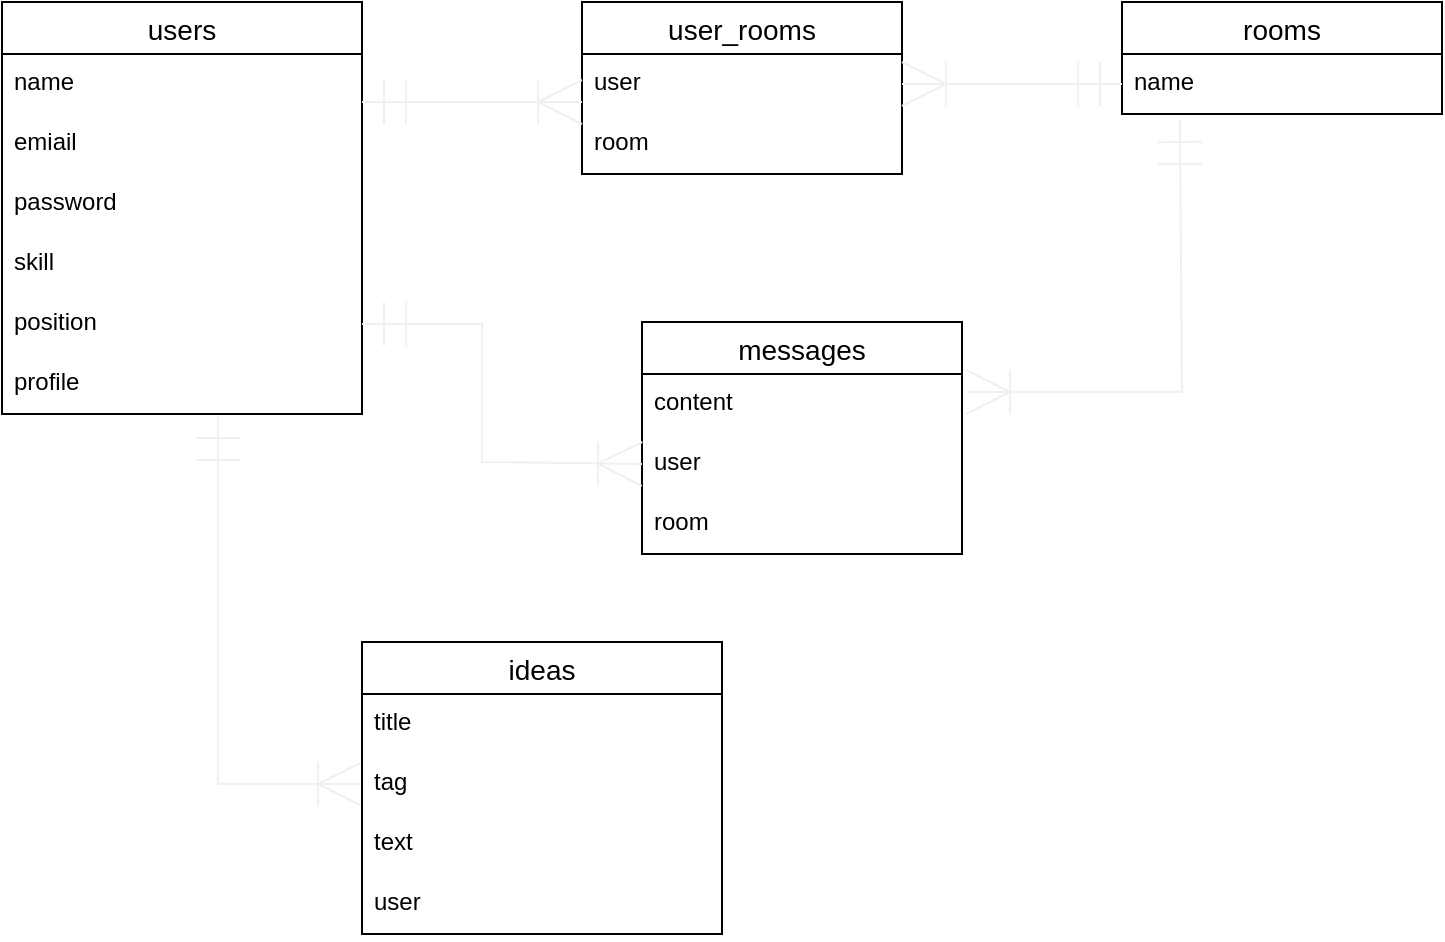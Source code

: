 <mxfile version="13.6.5">
    <diagram id="nzXN5QlKIVG1GLNE_rwd" name="ページ1">
        <mxGraphModel dx="924" dy="785" grid="1" gridSize="10" guides="1" tooltips="1" connect="1" arrows="1" fold="1" page="1" pageScale="1" pageWidth="827" pageHeight="1169" math="0" shadow="0">
            <root>
                <mxCell id="0"/>
                <mxCell id="1" parent="0"/>
                <mxCell id="2" value="users" style="swimlane;fontStyle=0;childLayout=stackLayout;horizontal=1;startSize=26;horizontalStack=0;resizeParent=1;resizeParentMax=0;resizeLast=0;collapsible=1;marginBottom=0;align=center;fontSize=14;" parent="1" vertex="1">
                    <mxGeometry x="40" y="80" width="180" height="206" as="geometry"/>
                </mxCell>
                <mxCell id="3" value="name" style="text;strokeColor=none;fillColor=none;spacingLeft=4;spacingRight=4;overflow=hidden;rotatable=0;points=[[0,0.5],[1,0.5]];portConstraint=eastwest;fontSize=12;" parent="2" vertex="1">
                    <mxGeometry y="26" width="180" height="30" as="geometry"/>
                </mxCell>
                <mxCell id="4" value="emiail" style="text;strokeColor=none;fillColor=none;spacingLeft=4;spacingRight=4;overflow=hidden;rotatable=0;points=[[0,0.5],[1,0.5]];portConstraint=eastwest;fontSize=12;" parent="2" vertex="1">
                    <mxGeometry y="56" width="180" height="30" as="geometry"/>
                </mxCell>
                <mxCell id="5" value="password" style="text;strokeColor=none;fillColor=none;spacingLeft=4;spacingRight=4;overflow=hidden;rotatable=0;points=[[0,0.5],[1,0.5]];portConstraint=eastwest;fontSize=12;" parent="2" vertex="1">
                    <mxGeometry y="86" width="180" height="30" as="geometry"/>
                </mxCell>
                <mxCell id="6" value="skill" style="text;strokeColor=none;fillColor=none;spacingLeft=4;spacingRight=4;overflow=hidden;rotatable=0;points=[[0,0.5],[1,0.5]];portConstraint=eastwest;fontSize=12;" parent="2" vertex="1">
                    <mxGeometry y="116" width="180" height="30" as="geometry"/>
                </mxCell>
                <mxCell id="7" value="position" style="text;strokeColor=none;fillColor=none;spacingLeft=4;spacingRight=4;overflow=hidden;rotatable=0;points=[[0,0.5],[1,0.5]];portConstraint=eastwest;fontSize=12;" parent="2" vertex="1">
                    <mxGeometry y="146" width="180" height="30" as="geometry"/>
                </mxCell>
                <mxCell id="8" value="profile" style="text;strokeColor=none;fillColor=none;spacingLeft=4;spacingRight=4;overflow=hidden;rotatable=0;points=[[0,0.5],[1,0.5]];portConstraint=eastwest;fontSize=12;" parent="2" vertex="1">
                    <mxGeometry y="176" width="180" height="30" as="geometry"/>
                </mxCell>
                <mxCell id="16" value="rooms" style="swimlane;fontStyle=0;childLayout=stackLayout;horizontal=1;startSize=26;horizontalStack=0;resizeParent=1;resizeParentMax=0;resizeLast=0;collapsible=1;marginBottom=0;align=center;fontSize=14;" parent="1" vertex="1">
                    <mxGeometry x="600" y="80" width="160" height="56" as="geometry"/>
                </mxCell>
                <mxCell id="17" value="name" style="text;strokeColor=none;fillColor=none;spacingLeft=4;spacingRight=4;overflow=hidden;rotatable=0;points=[[0,0.5],[1,0.5]];portConstraint=eastwest;fontSize=12;" parent="16" vertex="1">
                    <mxGeometry y="26" width="160" height="30" as="geometry"/>
                </mxCell>
                <mxCell id="25" value="user_rooms" style="swimlane;fontStyle=0;childLayout=stackLayout;horizontal=1;startSize=26;horizontalStack=0;resizeParent=1;resizeParentMax=0;resizeLast=0;collapsible=1;marginBottom=0;align=center;fontSize=14;" parent="1" vertex="1">
                    <mxGeometry x="330" y="80" width="160" height="86" as="geometry"/>
                </mxCell>
                <mxCell id="27" value="user" style="text;strokeColor=none;fillColor=none;spacingLeft=4;spacingRight=4;overflow=hidden;rotatable=0;points=[[0,0.5],[1,0.5]];portConstraint=eastwest;fontSize=12;" parent="25" vertex="1">
                    <mxGeometry y="26" width="160" height="30" as="geometry"/>
                </mxCell>
                <mxCell id="43" value="room" style="text;strokeColor=none;fillColor=none;spacingLeft=4;spacingRight=4;overflow=hidden;rotatable=0;points=[[0,0.5],[1,0.5]];portConstraint=eastwest;fontSize=12;" parent="25" vertex="1">
                    <mxGeometry y="56" width="160" height="30" as="geometry"/>
                </mxCell>
                <mxCell id="35" value="" style="endArrow=ERoneToMany;html=1;rounded=0;strokeColor=#f0f0f0;startArrow=ERmandOne;startFill=0;endSize=20;endFill=0;startSize=20;jumpSize=20;" parent="1" edge="1">
                    <mxGeometry relative="1" as="geometry">
                        <mxPoint x="220" y="130" as="sourcePoint"/>
                        <mxPoint x="330" y="130" as="targetPoint"/>
                    </mxGeometry>
                </mxCell>
                <mxCell id="37" value="" style="endArrow=ERoneToMany;html=1;rounded=0;strokeColor=#f0f0f0;startArrow=ERmandOne;startFill=0;endSize=20;endFill=0;startSize=20;jumpSize=20;entryX=1;entryY=0.5;entryDx=0;entryDy=0;exitX=0;exitY=0.5;exitDx=0;exitDy=0;" parent="1" source="17" edge="1">
                    <mxGeometry relative="1" as="geometry">
                        <mxPoint x="540" y="180" as="sourcePoint"/>
                        <mxPoint x="490" y="121" as="targetPoint"/>
                    </mxGeometry>
                </mxCell>
                <mxCell id="38" value="" style="endArrow=ERoneToMany;html=1;rounded=0;strokeColor=#f0f0f0;startArrow=ERmandOne;startFill=0;endSize=20;endFill=0;startSize=20;jumpSize=20;entryX=0;entryY=0.5;entryDx=0;entryDy=0;" parent="1" target="11" edge="1">
                    <mxGeometry relative="1" as="geometry">
                        <mxPoint x="148" y="287" as="sourcePoint"/>
                        <mxPoint x="260" y="340" as="targetPoint"/>
                        <Array as="points">
                            <mxPoint x="148" y="471"/>
                        </Array>
                    </mxGeometry>
                </mxCell>
                <mxCell id="9" value="ideas" style="swimlane;fontStyle=0;childLayout=stackLayout;horizontal=1;startSize=26;horizontalStack=0;resizeParent=1;resizeParentMax=0;resizeLast=0;collapsible=1;marginBottom=0;align=center;fontSize=14;" parent="1" vertex="1">
                    <mxGeometry x="220" y="400" width="180" height="146" as="geometry"/>
                </mxCell>
                <mxCell id="10" value="title" style="text;strokeColor=none;fillColor=none;spacingLeft=4;spacingRight=4;overflow=hidden;rotatable=0;points=[[0,0.5],[1,0.5]];portConstraint=eastwest;fontSize=12;" parent="9" vertex="1">
                    <mxGeometry y="26" width="180" height="30" as="geometry"/>
                </mxCell>
                <mxCell id="11" value="tag" style="text;strokeColor=none;fillColor=none;spacingLeft=4;spacingRight=4;overflow=hidden;rotatable=0;points=[[0,0.5],[1,0.5]];portConstraint=eastwest;fontSize=12;" parent="9" vertex="1">
                    <mxGeometry y="56" width="180" height="30" as="geometry"/>
                </mxCell>
                <mxCell id="12" value="text" style="text;strokeColor=none;fillColor=none;spacingLeft=4;spacingRight=4;overflow=hidden;rotatable=0;points=[[0,0.5],[1,0.5]];portConstraint=eastwest;fontSize=12;" parent="9" vertex="1">
                    <mxGeometry y="86" width="180" height="30" as="geometry"/>
                </mxCell>
                <mxCell id="13" value="user" style="text;strokeColor=none;fillColor=none;spacingLeft=4;spacingRight=4;overflow=hidden;rotatable=0;points=[[0,0.5],[1,0.5]];portConstraint=eastwest;fontSize=12;" parent="9" vertex="1">
                    <mxGeometry y="116" width="180" height="30" as="geometry"/>
                </mxCell>
                <mxCell id="40" value="" style="endArrow=ERoneToMany;html=1;rounded=0;strokeColor=#f0f0f0;startArrow=ERmandOne;startFill=0;endSize=20;endFill=0;startSize=20;jumpSize=20;entryX=1.013;entryY=0.3;entryDx=0;entryDy=0;entryPerimeter=0;exitX=0.181;exitY=1.1;exitDx=0;exitDy=0;exitPerimeter=0;" parent="1" source="17" target="21" edge="1">
                    <mxGeometry relative="1" as="geometry">
                        <mxPoint x="630" y="180" as="sourcePoint"/>
                        <mxPoint x="790" y="210" as="targetPoint"/>
                        <Array as="points">
                            <mxPoint x="630" y="275"/>
                        </Array>
                    </mxGeometry>
                </mxCell>
                <mxCell id="20" value="messages" style="swimlane;fontStyle=0;childLayout=stackLayout;horizontal=1;startSize=26;horizontalStack=0;resizeParent=1;resizeParentMax=0;resizeLast=0;collapsible=1;marginBottom=0;align=center;fontSize=14;" parent="1" vertex="1">
                    <mxGeometry x="360" y="240" width="160" height="116" as="geometry"/>
                </mxCell>
                <mxCell id="21" value="content" style="text;strokeColor=none;fillColor=none;spacingLeft=4;spacingRight=4;overflow=hidden;rotatable=0;points=[[0,0.5],[1,0.5]];portConstraint=eastwest;fontSize=12;" parent="20" vertex="1">
                    <mxGeometry y="26" width="160" height="30" as="geometry"/>
                </mxCell>
                <mxCell id="22" value="user" style="text;strokeColor=none;fillColor=none;spacingLeft=4;spacingRight=4;overflow=hidden;rotatable=0;points=[[0,0.5],[1,0.5]];portConstraint=eastwest;fontSize=12;" parent="20" vertex="1">
                    <mxGeometry y="56" width="160" height="30" as="geometry"/>
                </mxCell>
                <mxCell id="23" value="room" style="text;strokeColor=none;fillColor=none;spacingLeft=4;spacingRight=4;overflow=hidden;rotatable=0;points=[[0,0.5],[1,0.5]];portConstraint=eastwest;fontSize=12;" parent="20" vertex="1">
                    <mxGeometry y="86" width="160" height="30" as="geometry"/>
                </mxCell>
                <mxCell id="41" value="" style="endArrow=ERoneToMany;html=1;rounded=0;strokeColor=#f0f0f0;startArrow=ERmandOne;startFill=0;endSize=20;endFill=0;startSize=20;jumpSize=20;entryX=0;entryY=0.5;entryDx=0;entryDy=0;exitX=1;exitY=0.5;exitDx=0;exitDy=0;" parent="1" source="7" target="22" edge="1">
                    <mxGeometry relative="1" as="geometry">
                        <mxPoint x="274" y="206" as="sourcePoint"/>
                        <mxPoint x="346" y="390" as="targetPoint"/>
                        <Array as="points">
                            <mxPoint x="280" y="241"/>
                            <mxPoint x="280" y="310"/>
                        </Array>
                    </mxGeometry>
                </mxCell>
            </root>
        </mxGraphModel>
    </diagram>
</mxfile>
